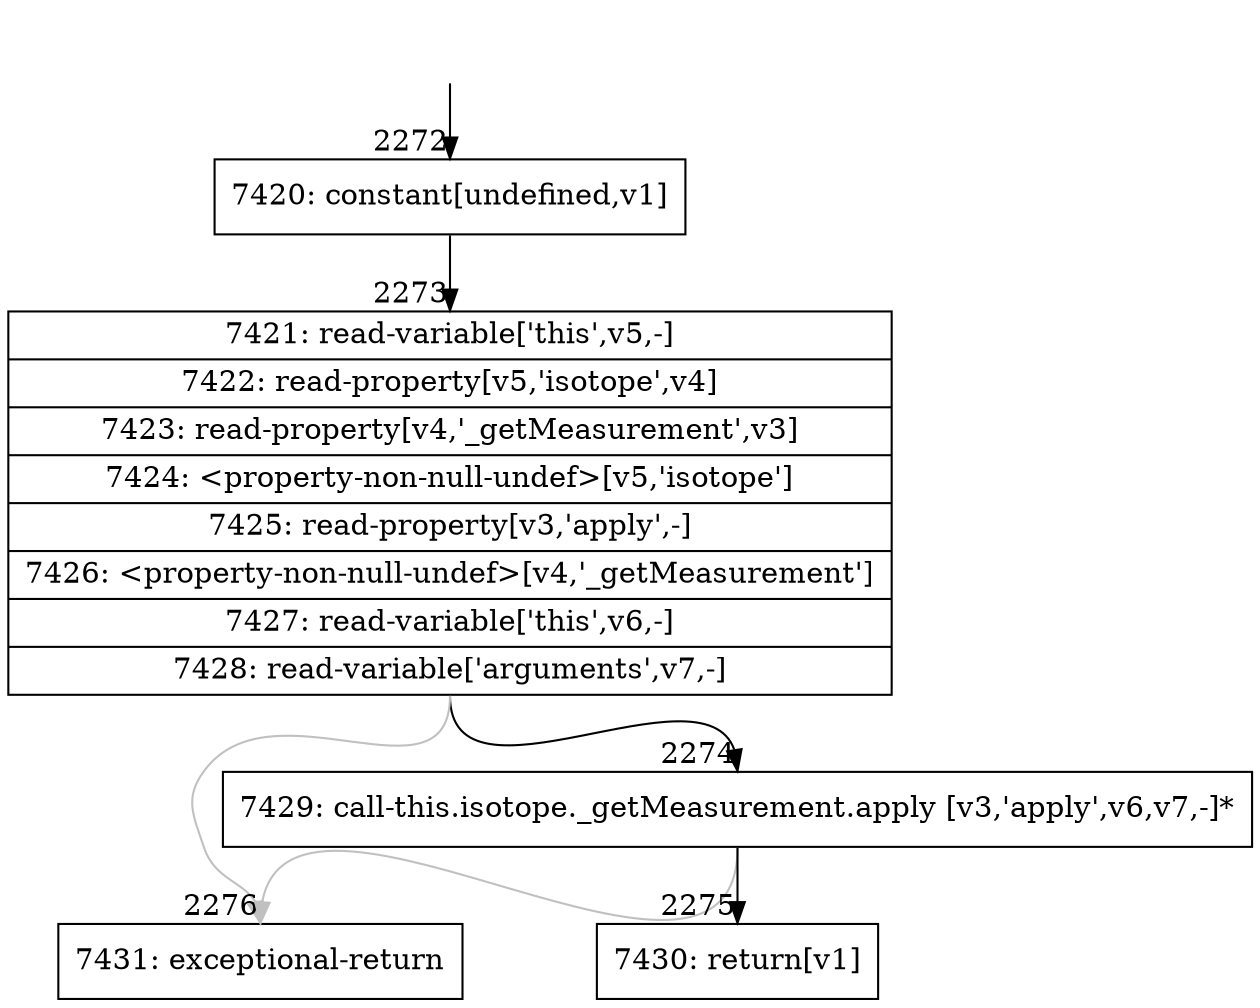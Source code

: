 digraph {
rankdir="TD"
BB_entry209[shape=none,label=""];
BB_entry209 -> BB2272 [tailport=s, headport=n, headlabel="    2272"]
BB2272 [shape=record label="{7420: constant[undefined,v1]}" ] 
BB2272 -> BB2273 [tailport=s, headport=n, headlabel="      2273"]
BB2273 [shape=record label="{7421: read-variable['this',v5,-]|7422: read-property[v5,'isotope',v4]|7423: read-property[v4,'_getMeasurement',v3]|7424: \<property-non-null-undef\>[v5,'isotope']|7425: read-property[v3,'apply',-]|7426: \<property-non-null-undef\>[v4,'_getMeasurement']|7427: read-variable['this',v6,-]|7428: read-variable['arguments',v7,-]}" ] 
BB2273 -> BB2274 [tailport=s, headport=n, headlabel="      2274"]
BB2273 -> BB2276 [tailport=s, headport=n, color=gray, headlabel="      2276"]
BB2274 [shape=record label="{7429: call-this.isotope._getMeasurement.apply [v3,'apply',v6,v7,-]*}" ] 
BB2274 -> BB2275 [tailport=s, headport=n, headlabel="      2275"]
BB2274 -> BB2276 [tailport=s, headport=n, color=gray]
BB2275 [shape=record label="{7430: return[v1]}" ] 
BB2276 [shape=record label="{7431: exceptional-return}" ] 
//#$~ 3151
}
